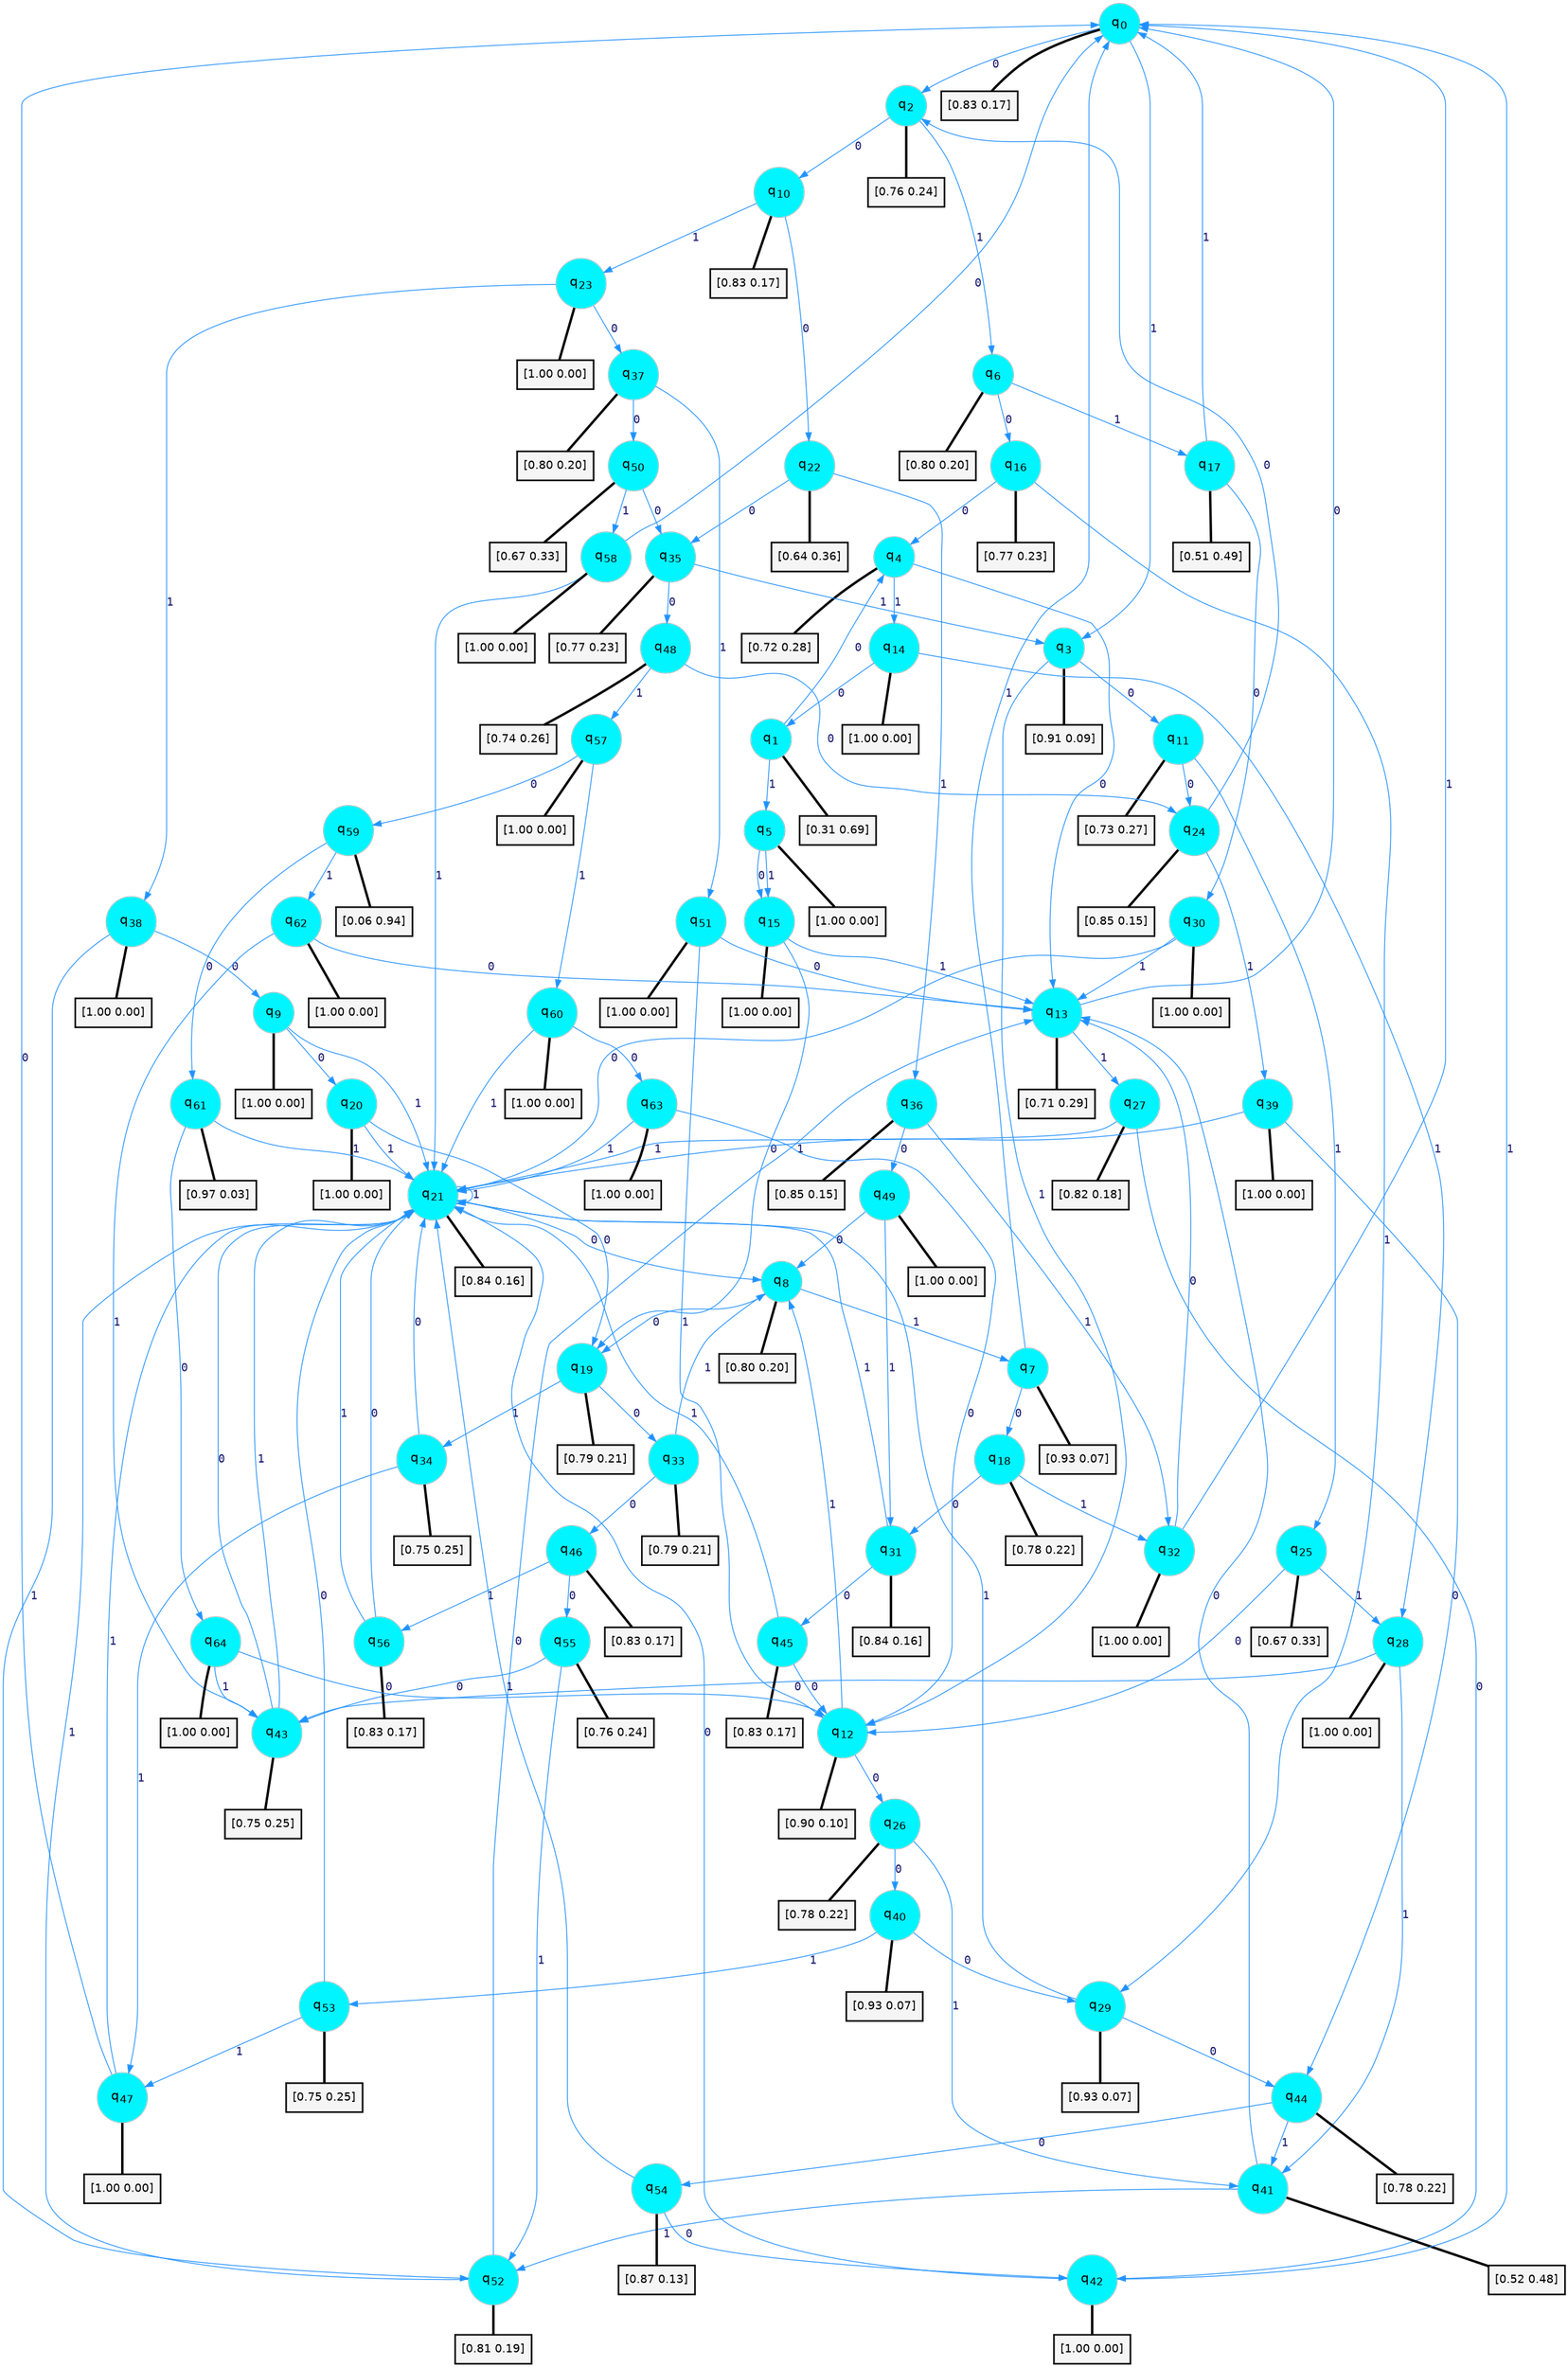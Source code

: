 digraph G {
graph [
bgcolor=transparent, dpi=300, rankdir=TD, size="40,25"];
node [
color=gray, fillcolor=turquoise1, fontcolor=black, fontname=Helvetica, fontsize=16, fontweight=bold, shape=circle, style=filled];
edge [
arrowsize=1, color=dodgerblue1, fontcolor=midnightblue, fontname=courier, fontweight=bold, penwidth=1, style=solid, weight=20];
0[label=<q<SUB>0</SUB>>];
1[label=<q<SUB>1</SUB>>];
2[label=<q<SUB>2</SUB>>];
3[label=<q<SUB>3</SUB>>];
4[label=<q<SUB>4</SUB>>];
5[label=<q<SUB>5</SUB>>];
6[label=<q<SUB>6</SUB>>];
7[label=<q<SUB>7</SUB>>];
8[label=<q<SUB>8</SUB>>];
9[label=<q<SUB>9</SUB>>];
10[label=<q<SUB>10</SUB>>];
11[label=<q<SUB>11</SUB>>];
12[label=<q<SUB>12</SUB>>];
13[label=<q<SUB>13</SUB>>];
14[label=<q<SUB>14</SUB>>];
15[label=<q<SUB>15</SUB>>];
16[label=<q<SUB>16</SUB>>];
17[label=<q<SUB>17</SUB>>];
18[label=<q<SUB>18</SUB>>];
19[label=<q<SUB>19</SUB>>];
20[label=<q<SUB>20</SUB>>];
21[label=<q<SUB>21</SUB>>];
22[label=<q<SUB>22</SUB>>];
23[label=<q<SUB>23</SUB>>];
24[label=<q<SUB>24</SUB>>];
25[label=<q<SUB>25</SUB>>];
26[label=<q<SUB>26</SUB>>];
27[label=<q<SUB>27</SUB>>];
28[label=<q<SUB>28</SUB>>];
29[label=<q<SUB>29</SUB>>];
30[label=<q<SUB>30</SUB>>];
31[label=<q<SUB>31</SUB>>];
32[label=<q<SUB>32</SUB>>];
33[label=<q<SUB>33</SUB>>];
34[label=<q<SUB>34</SUB>>];
35[label=<q<SUB>35</SUB>>];
36[label=<q<SUB>36</SUB>>];
37[label=<q<SUB>37</SUB>>];
38[label=<q<SUB>38</SUB>>];
39[label=<q<SUB>39</SUB>>];
40[label=<q<SUB>40</SUB>>];
41[label=<q<SUB>41</SUB>>];
42[label=<q<SUB>42</SUB>>];
43[label=<q<SUB>43</SUB>>];
44[label=<q<SUB>44</SUB>>];
45[label=<q<SUB>45</SUB>>];
46[label=<q<SUB>46</SUB>>];
47[label=<q<SUB>47</SUB>>];
48[label=<q<SUB>48</SUB>>];
49[label=<q<SUB>49</SUB>>];
50[label=<q<SUB>50</SUB>>];
51[label=<q<SUB>51</SUB>>];
52[label=<q<SUB>52</SUB>>];
53[label=<q<SUB>53</SUB>>];
54[label=<q<SUB>54</SUB>>];
55[label=<q<SUB>55</SUB>>];
56[label=<q<SUB>56</SUB>>];
57[label=<q<SUB>57</SUB>>];
58[label=<q<SUB>58</SUB>>];
59[label=<q<SUB>59</SUB>>];
60[label=<q<SUB>60</SUB>>];
61[label=<q<SUB>61</SUB>>];
62[label=<q<SUB>62</SUB>>];
63[label=<q<SUB>63</SUB>>];
64[label=<q<SUB>64</SUB>>];
65[label="[0.83 0.17]", shape=box,fontcolor=black, fontname=Helvetica, fontsize=14, penwidth=2, fillcolor=whitesmoke,color=black];
66[label="[0.31 0.69]", shape=box,fontcolor=black, fontname=Helvetica, fontsize=14, penwidth=2, fillcolor=whitesmoke,color=black];
67[label="[0.76 0.24]", shape=box,fontcolor=black, fontname=Helvetica, fontsize=14, penwidth=2, fillcolor=whitesmoke,color=black];
68[label="[0.91 0.09]", shape=box,fontcolor=black, fontname=Helvetica, fontsize=14, penwidth=2, fillcolor=whitesmoke,color=black];
69[label="[0.72 0.28]", shape=box,fontcolor=black, fontname=Helvetica, fontsize=14, penwidth=2, fillcolor=whitesmoke,color=black];
70[label="[1.00 0.00]", shape=box,fontcolor=black, fontname=Helvetica, fontsize=14, penwidth=2, fillcolor=whitesmoke,color=black];
71[label="[0.80 0.20]", shape=box,fontcolor=black, fontname=Helvetica, fontsize=14, penwidth=2, fillcolor=whitesmoke,color=black];
72[label="[0.93 0.07]", shape=box,fontcolor=black, fontname=Helvetica, fontsize=14, penwidth=2, fillcolor=whitesmoke,color=black];
73[label="[0.80 0.20]", shape=box,fontcolor=black, fontname=Helvetica, fontsize=14, penwidth=2, fillcolor=whitesmoke,color=black];
74[label="[1.00 0.00]", shape=box,fontcolor=black, fontname=Helvetica, fontsize=14, penwidth=2, fillcolor=whitesmoke,color=black];
75[label="[0.83 0.17]", shape=box,fontcolor=black, fontname=Helvetica, fontsize=14, penwidth=2, fillcolor=whitesmoke,color=black];
76[label="[0.73 0.27]", shape=box,fontcolor=black, fontname=Helvetica, fontsize=14, penwidth=2, fillcolor=whitesmoke,color=black];
77[label="[0.90 0.10]", shape=box,fontcolor=black, fontname=Helvetica, fontsize=14, penwidth=2, fillcolor=whitesmoke,color=black];
78[label="[0.71 0.29]", shape=box,fontcolor=black, fontname=Helvetica, fontsize=14, penwidth=2, fillcolor=whitesmoke,color=black];
79[label="[1.00 0.00]", shape=box,fontcolor=black, fontname=Helvetica, fontsize=14, penwidth=2, fillcolor=whitesmoke,color=black];
80[label="[1.00 0.00]", shape=box,fontcolor=black, fontname=Helvetica, fontsize=14, penwidth=2, fillcolor=whitesmoke,color=black];
81[label="[0.77 0.23]", shape=box,fontcolor=black, fontname=Helvetica, fontsize=14, penwidth=2, fillcolor=whitesmoke,color=black];
82[label="[0.51 0.49]", shape=box,fontcolor=black, fontname=Helvetica, fontsize=14, penwidth=2, fillcolor=whitesmoke,color=black];
83[label="[0.78 0.22]", shape=box,fontcolor=black, fontname=Helvetica, fontsize=14, penwidth=2, fillcolor=whitesmoke,color=black];
84[label="[0.79 0.21]", shape=box,fontcolor=black, fontname=Helvetica, fontsize=14, penwidth=2, fillcolor=whitesmoke,color=black];
85[label="[1.00 0.00]", shape=box,fontcolor=black, fontname=Helvetica, fontsize=14, penwidth=2, fillcolor=whitesmoke,color=black];
86[label="[0.84 0.16]", shape=box,fontcolor=black, fontname=Helvetica, fontsize=14, penwidth=2, fillcolor=whitesmoke,color=black];
87[label="[0.64 0.36]", shape=box,fontcolor=black, fontname=Helvetica, fontsize=14, penwidth=2, fillcolor=whitesmoke,color=black];
88[label="[1.00 0.00]", shape=box,fontcolor=black, fontname=Helvetica, fontsize=14, penwidth=2, fillcolor=whitesmoke,color=black];
89[label="[0.85 0.15]", shape=box,fontcolor=black, fontname=Helvetica, fontsize=14, penwidth=2, fillcolor=whitesmoke,color=black];
90[label="[0.67 0.33]", shape=box,fontcolor=black, fontname=Helvetica, fontsize=14, penwidth=2, fillcolor=whitesmoke,color=black];
91[label="[0.78 0.22]", shape=box,fontcolor=black, fontname=Helvetica, fontsize=14, penwidth=2, fillcolor=whitesmoke,color=black];
92[label="[0.82 0.18]", shape=box,fontcolor=black, fontname=Helvetica, fontsize=14, penwidth=2, fillcolor=whitesmoke,color=black];
93[label="[1.00 0.00]", shape=box,fontcolor=black, fontname=Helvetica, fontsize=14, penwidth=2, fillcolor=whitesmoke,color=black];
94[label="[0.93 0.07]", shape=box,fontcolor=black, fontname=Helvetica, fontsize=14, penwidth=2, fillcolor=whitesmoke,color=black];
95[label="[1.00 0.00]", shape=box,fontcolor=black, fontname=Helvetica, fontsize=14, penwidth=2, fillcolor=whitesmoke,color=black];
96[label="[0.84 0.16]", shape=box,fontcolor=black, fontname=Helvetica, fontsize=14, penwidth=2, fillcolor=whitesmoke,color=black];
97[label="[1.00 0.00]", shape=box,fontcolor=black, fontname=Helvetica, fontsize=14, penwidth=2, fillcolor=whitesmoke,color=black];
98[label="[0.79 0.21]", shape=box,fontcolor=black, fontname=Helvetica, fontsize=14, penwidth=2, fillcolor=whitesmoke,color=black];
99[label="[0.75 0.25]", shape=box,fontcolor=black, fontname=Helvetica, fontsize=14, penwidth=2, fillcolor=whitesmoke,color=black];
100[label="[0.77 0.23]", shape=box,fontcolor=black, fontname=Helvetica, fontsize=14, penwidth=2, fillcolor=whitesmoke,color=black];
101[label="[0.85 0.15]", shape=box,fontcolor=black, fontname=Helvetica, fontsize=14, penwidth=2, fillcolor=whitesmoke,color=black];
102[label="[0.80 0.20]", shape=box,fontcolor=black, fontname=Helvetica, fontsize=14, penwidth=2, fillcolor=whitesmoke,color=black];
103[label="[1.00 0.00]", shape=box,fontcolor=black, fontname=Helvetica, fontsize=14, penwidth=2, fillcolor=whitesmoke,color=black];
104[label="[1.00 0.00]", shape=box,fontcolor=black, fontname=Helvetica, fontsize=14, penwidth=2, fillcolor=whitesmoke,color=black];
105[label="[0.93 0.07]", shape=box,fontcolor=black, fontname=Helvetica, fontsize=14, penwidth=2, fillcolor=whitesmoke,color=black];
106[label="[0.52 0.48]", shape=box,fontcolor=black, fontname=Helvetica, fontsize=14, penwidth=2, fillcolor=whitesmoke,color=black];
107[label="[1.00 0.00]", shape=box,fontcolor=black, fontname=Helvetica, fontsize=14, penwidth=2, fillcolor=whitesmoke,color=black];
108[label="[0.75 0.25]", shape=box,fontcolor=black, fontname=Helvetica, fontsize=14, penwidth=2, fillcolor=whitesmoke,color=black];
109[label="[0.78 0.22]", shape=box,fontcolor=black, fontname=Helvetica, fontsize=14, penwidth=2, fillcolor=whitesmoke,color=black];
110[label="[0.83 0.17]", shape=box,fontcolor=black, fontname=Helvetica, fontsize=14, penwidth=2, fillcolor=whitesmoke,color=black];
111[label="[0.83 0.17]", shape=box,fontcolor=black, fontname=Helvetica, fontsize=14, penwidth=2, fillcolor=whitesmoke,color=black];
112[label="[1.00 0.00]", shape=box,fontcolor=black, fontname=Helvetica, fontsize=14, penwidth=2, fillcolor=whitesmoke,color=black];
113[label="[0.74 0.26]", shape=box,fontcolor=black, fontname=Helvetica, fontsize=14, penwidth=2, fillcolor=whitesmoke,color=black];
114[label="[1.00 0.00]", shape=box,fontcolor=black, fontname=Helvetica, fontsize=14, penwidth=2, fillcolor=whitesmoke,color=black];
115[label="[0.67 0.33]", shape=box,fontcolor=black, fontname=Helvetica, fontsize=14, penwidth=2, fillcolor=whitesmoke,color=black];
116[label="[1.00 0.00]", shape=box,fontcolor=black, fontname=Helvetica, fontsize=14, penwidth=2, fillcolor=whitesmoke,color=black];
117[label="[0.81 0.19]", shape=box,fontcolor=black, fontname=Helvetica, fontsize=14, penwidth=2, fillcolor=whitesmoke,color=black];
118[label="[0.75 0.25]", shape=box,fontcolor=black, fontname=Helvetica, fontsize=14, penwidth=2, fillcolor=whitesmoke,color=black];
119[label="[0.87 0.13]", shape=box,fontcolor=black, fontname=Helvetica, fontsize=14, penwidth=2, fillcolor=whitesmoke,color=black];
120[label="[0.76 0.24]", shape=box,fontcolor=black, fontname=Helvetica, fontsize=14, penwidth=2, fillcolor=whitesmoke,color=black];
121[label="[0.83 0.17]", shape=box,fontcolor=black, fontname=Helvetica, fontsize=14, penwidth=2, fillcolor=whitesmoke,color=black];
122[label="[1.00 0.00]", shape=box,fontcolor=black, fontname=Helvetica, fontsize=14, penwidth=2, fillcolor=whitesmoke,color=black];
123[label="[1.00 0.00]", shape=box,fontcolor=black, fontname=Helvetica, fontsize=14, penwidth=2, fillcolor=whitesmoke,color=black];
124[label="[0.06 0.94]", shape=box,fontcolor=black, fontname=Helvetica, fontsize=14, penwidth=2, fillcolor=whitesmoke,color=black];
125[label="[1.00 0.00]", shape=box,fontcolor=black, fontname=Helvetica, fontsize=14, penwidth=2, fillcolor=whitesmoke,color=black];
126[label="[0.97 0.03]", shape=box,fontcolor=black, fontname=Helvetica, fontsize=14, penwidth=2, fillcolor=whitesmoke,color=black];
127[label="[1.00 0.00]", shape=box,fontcolor=black, fontname=Helvetica, fontsize=14, penwidth=2, fillcolor=whitesmoke,color=black];
128[label="[1.00 0.00]", shape=box,fontcolor=black, fontname=Helvetica, fontsize=14, penwidth=2, fillcolor=whitesmoke,color=black];
129[label="[1.00 0.00]", shape=box,fontcolor=black, fontname=Helvetica, fontsize=14, penwidth=2, fillcolor=whitesmoke,color=black];
0->2 [label=0];
0->3 [label=1];
0->65 [arrowhead=none, penwidth=3,color=black];
1->4 [label=0];
1->5 [label=1];
1->66 [arrowhead=none, penwidth=3,color=black];
2->10 [label=0];
2->6 [label=1];
2->67 [arrowhead=none, penwidth=3,color=black];
3->11 [label=0];
3->12 [label=1];
3->68 [arrowhead=none, penwidth=3,color=black];
4->13 [label=0];
4->14 [label=1];
4->69 [arrowhead=none, penwidth=3,color=black];
5->15 [label=0];
5->15 [label=1];
5->70 [arrowhead=none, penwidth=3,color=black];
6->16 [label=0];
6->17 [label=1];
6->71 [arrowhead=none, penwidth=3,color=black];
7->18 [label=0];
7->0 [label=1];
7->72 [arrowhead=none, penwidth=3,color=black];
8->19 [label=0];
8->7 [label=1];
8->73 [arrowhead=none, penwidth=3,color=black];
9->20 [label=0];
9->21 [label=1];
9->74 [arrowhead=none, penwidth=3,color=black];
10->22 [label=0];
10->23 [label=1];
10->75 [arrowhead=none, penwidth=3,color=black];
11->24 [label=0];
11->25 [label=1];
11->76 [arrowhead=none, penwidth=3,color=black];
12->26 [label=0];
12->8 [label=1];
12->77 [arrowhead=none, penwidth=3,color=black];
13->0 [label=0];
13->27 [label=1];
13->78 [arrowhead=none, penwidth=3,color=black];
14->1 [label=0];
14->28 [label=1];
14->79 [arrowhead=none, penwidth=3,color=black];
15->19 [label=0];
15->13 [label=1];
15->80 [arrowhead=none, penwidth=3,color=black];
16->4 [label=0];
16->29 [label=1];
16->81 [arrowhead=none, penwidth=3,color=black];
17->30 [label=0];
17->0 [label=1];
17->82 [arrowhead=none, penwidth=3,color=black];
18->31 [label=0];
18->32 [label=1];
18->83 [arrowhead=none, penwidth=3,color=black];
19->33 [label=0];
19->34 [label=1];
19->84 [arrowhead=none, penwidth=3,color=black];
20->19 [label=0];
20->21 [label=1];
20->85 [arrowhead=none, penwidth=3,color=black];
21->8 [label=0];
21->21 [label=1];
21->86 [arrowhead=none, penwidth=3,color=black];
22->35 [label=0];
22->36 [label=1];
22->87 [arrowhead=none, penwidth=3,color=black];
23->37 [label=0];
23->38 [label=1];
23->88 [arrowhead=none, penwidth=3,color=black];
24->2 [label=0];
24->39 [label=1];
24->89 [arrowhead=none, penwidth=3,color=black];
25->12 [label=0];
25->28 [label=1];
25->90 [arrowhead=none, penwidth=3,color=black];
26->40 [label=0];
26->41 [label=1];
26->91 [arrowhead=none, penwidth=3,color=black];
27->42 [label=0];
27->21 [label=1];
27->92 [arrowhead=none, penwidth=3,color=black];
28->43 [label=0];
28->41 [label=1];
28->93 [arrowhead=none, penwidth=3,color=black];
29->44 [label=0];
29->21 [label=1];
29->94 [arrowhead=none, penwidth=3,color=black];
30->21 [label=0];
30->13 [label=1];
30->95 [arrowhead=none, penwidth=3,color=black];
31->45 [label=0];
31->21 [label=1];
31->96 [arrowhead=none, penwidth=3,color=black];
32->13 [label=0];
32->0 [label=1];
32->97 [arrowhead=none, penwidth=3,color=black];
33->46 [label=0];
33->8 [label=1];
33->98 [arrowhead=none, penwidth=3,color=black];
34->21 [label=0];
34->47 [label=1];
34->99 [arrowhead=none, penwidth=3,color=black];
35->48 [label=0];
35->3 [label=1];
35->100 [arrowhead=none, penwidth=3,color=black];
36->49 [label=0];
36->32 [label=1];
36->101 [arrowhead=none, penwidth=3,color=black];
37->50 [label=0];
37->51 [label=1];
37->102 [arrowhead=none, penwidth=3,color=black];
38->9 [label=0];
38->52 [label=1];
38->103 [arrowhead=none, penwidth=3,color=black];
39->44 [label=0];
39->21 [label=1];
39->104 [arrowhead=none, penwidth=3,color=black];
40->29 [label=0];
40->53 [label=1];
40->105 [arrowhead=none, penwidth=3,color=black];
41->13 [label=0];
41->52 [label=1];
41->106 [arrowhead=none, penwidth=3,color=black];
42->21 [label=0];
42->0 [label=1];
42->107 [arrowhead=none, penwidth=3,color=black];
43->21 [label=0];
43->21 [label=1];
43->108 [arrowhead=none, penwidth=3,color=black];
44->54 [label=0];
44->41 [label=1];
44->109 [arrowhead=none, penwidth=3,color=black];
45->12 [label=0];
45->21 [label=1];
45->110 [arrowhead=none, penwidth=3,color=black];
46->55 [label=0];
46->56 [label=1];
46->111 [arrowhead=none, penwidth=3,color=black];
47->0 [label=0];
47->21 [label=1];
47->112 [arrowhead=none, penwidth=3,color=black];
48->24 [label=0];
48->57 [label=1];
48->113 [arrowhead=none, penwidth=3,color=black];
49->8 [label=0];
49->31 [label=1];
49->114 [arrowhead=none, penwidth=3,color=black];
50->35 [label=0];
50->58 [label=1];
50->115 [arrowhead=none, penwidth=3,color=black];
51->13 [label=0];
51->12 [label=1];
51->116 [arrowhead=none, penwidth=3,color=black];
52->13 [label=0];
52->21 [label=1];
52->117 [arrowhead=none, penwidth=3,color=black];
53->21 [label=0];
53->47 [label=1];
53->118 [arrowhead=none, penwidth=3,color=black];
54->42 [label=0];
54->21 [label=1];
54->119 [arrowhead=none, penwidth=3,color=black];
55->43 [label=0];
55->52 [label=1];
55->120 [arrowhead=none, penwidth=3,color=black];
56->21 [label=0];
56->21 [label=1];
56->121 [arrowhead=none, penwidth=3,color=black];
57->59 [label=0];
57->60 [label=1];
57->122 [arrowhead=none, penwidth=3,color=black];
58->0 [label=0];
58->21 [label=1];
58->123 [arrowhead=none, penwidth=3,color=black];
59->61 [label=0];
59->62 [label=1];
59->124 [arrowhead=none, penwidth=3,color=black];
60->63 [label=0];
60->21 [label=1];
60->125 [arrowhead=none, penwidth=3,color=black];
61->64 [label=0];
61->21 [label=1];
61->126 [arrowhead=none, penwidth=3,color=black];
62->13 [label=0];
62->43 [label=1];
62->127 [arrowhead=none, penwidth=3,color=black];
63->12 [label=0];
63->21 [label=1];
63->128 [arrowhead=none, penwidth=3,color=black];
64->12 [label=0];
64->43 [label=1];
64->129 [arrowhead=none, penwidth=3,color=black];
}
